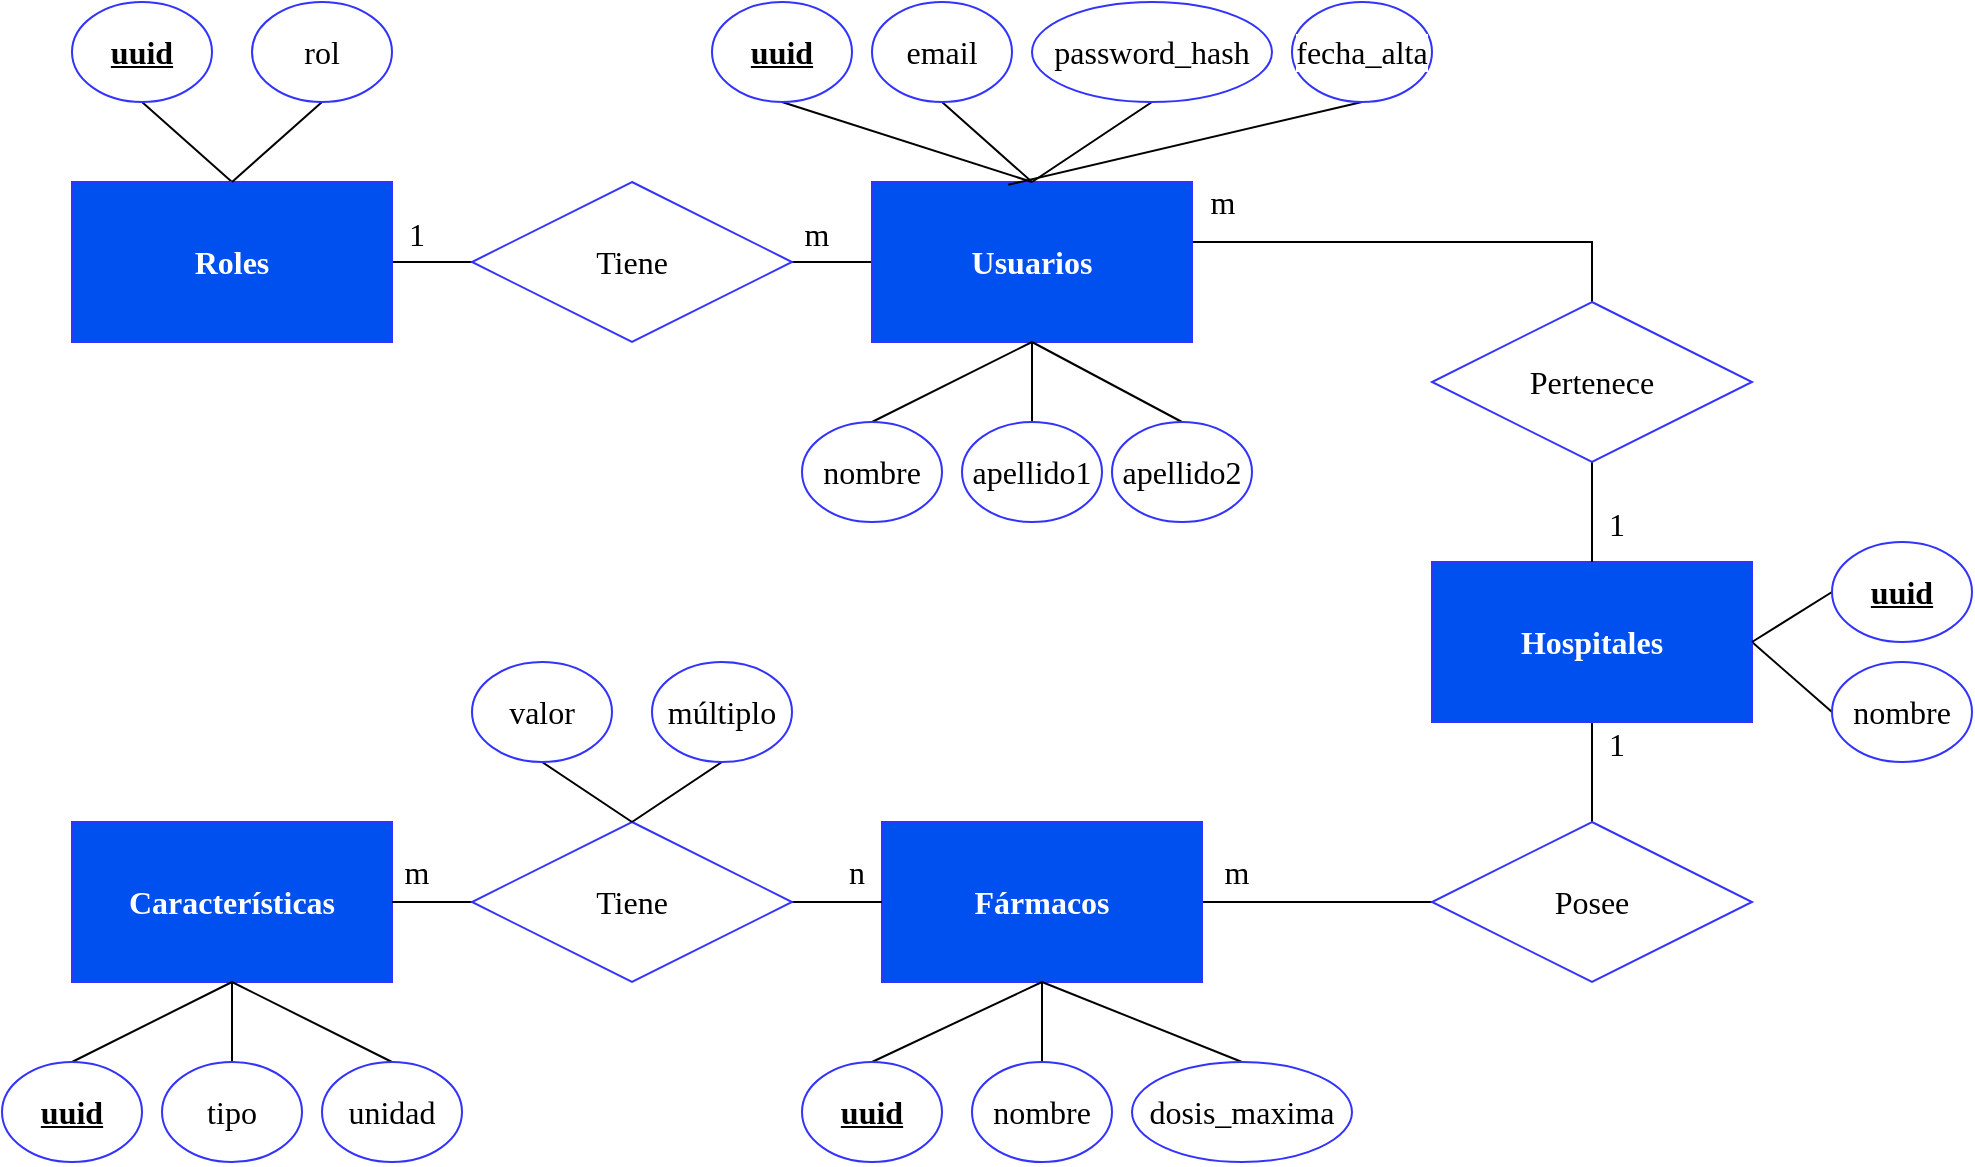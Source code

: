 <mxfile version="18.0.3" type="github">
  <diagram id="oiCxlsJyy77xaSjBRhsr" name="Page-1">
    <mxGraphModel dx="1164" dy="688" grid="1" gridSize="10" guides="1" tooltips="1" connect="1" arrows="1" fold="1" page="1" pageScale="1" pageWidth="1169" pageHeight="827" background="#ffffff" math="0" shadow="0">
      <root>
        <mxCell id="0" />
        <mxCell id="1" parent="0" />
        <mxCell id="qVGGXMiODCfk0jNXhs8Z-45" style="edgeStyle=orthogonalEdgeStyle;rounded=0;orthogonalLoop=1;jettySize=auto;html=1;entryX=0.5;entryY=0;entryDx=0;entryDy=0;fontFamily=PalatinoLinotype;fontSource=http%3A%2F%2Ffonts.cdnfonts.com%2Fcss%2Fpalatino-linotype;fontSize=16;fontColor=#000000;endArrow=none;endFill=0;" parent="1" source="qVGGXMiODCfk0jNXhs8Z-1" target="qVGGXMiODCfk0jNXhs8Z-7" edge="1">
          <mxGeometry relative="1" as="geometry">
            <Array as="points">
              <mxPoint x="800" y="190" />
            </Array>
          </mxGeometry>
        </mxCell>
        <mxCell id="qVGGXMiODCfk0jNXhs8Z-63" value="m" style="edgeLabel;html=1;align=center;verticalAlign=middle;resizable=0;points=[];fontSize=16;fontFamily=PalatinoLinotype;fontColor=#000000;" parent="qVGGXMiODCfk0jNXhs8Z-45" vertex="1" connectable="0">
          <mxGeometry x="-0.809" y="5" relative="1" as="geometry">
            <mxPoint x="-7" y="-15" as="offset" />
          </mxGeometry>
        </mxCell>
        <mxCell id="qVGGXMiODCfk0jNXhs8Z-93" style="edgeStyle=none;rounded=0;orthogonalLoop=1;jettySize=auto;html=1;entryX=1;entryY=0.5;entryDx=0;entryDy=0;fontFamily=PalatinoLinotype;fontSource=http%3A%2F%2Ffonts.cdnfonts.com%2Fcss%2Fpalatino-linotype;fontSize=16;fontColor=#000000;endArrow=none;endFill=0;" parent="1" source="qVGGXMiODCfk0jNXhs8Z-1" target="qVGGXMiODCfk0jNXhs8Z-24" edge="1">
          <mxGeometry relative="1" as="geometry" />
        </mxCell>
        <mxCell id="qVGGXMiODCfk0jNXhs8Z-1" value="&lt;font style=&quot;font-size: 16px;&quot;&gt;Usuarios&lt;/font&gt;" style="rounded=0;whiteSpace=wrap;html=1;fontFamily=PalatinoLinotype;fontSource=http%3A%2F%2Ffonts.cdnfonts.com%2Fcss%2Fpalatino-linotype;fontStyle=1;fontSize=16;fillColor=#0050ef;fontColor=#ffffff;strokeColor=#3333FF;" parent="1" vertex="1">
          <mxGeometry x="440" y="160" width="160" height="80" as="geometry" />
        </mxCell>
        <mxCell id="qVGGXMiODCfk0jNXhs8Z-47" style="rounded=0;orthogonalLoop=1;jettySize=auto;html=1;exitX=0.5;exitY=1;exitDx=0;exitDy=0;entryX=0.5;entryY=0;entryDx=0;entryDy=0;fontFamily=PalatinoLinotype;fontSource=http%3A%2F%2Ffonts.cdnfonts.com%2Fcss%2Fpalatino-linotype;fontSize=16;fontColor=#000000;endArrow=none;endFill=0;" parent="1" source="qVGGXMiODCfk0jNXhs8Z-3" target="qVGGXMiODCfk0jNXhs8Z-8" edge="1">
          <mxGeometry relative="1" as="geometry" />
        </mxCell>
        <mxCell id="qVGGXMiODCfk0jNXhs8Z-61" style="edgeStyle=none;rounded=0;orthogonalLoop=1;jettySize=auto;html=1;entryX=0;entryY=0.5;entryDx=0;entryDy=0;fontFamily=PalatinoLinotype;fontSource=http%3A%2F%2Ffonts.cdnfonts.com%2Fcss%2Fpalatino-linotype;fontSize=16;fontColor=#000000;endArrow=none;endFill=0;exitX=1;exitY=0.5;exitDx=0;exitDy=0;" parent="1" source="qVGGXMiODCfk0jNXhs8Z-3" target="qVGGXMiODCfk0jNXhs8Z-26" edge="1">
          <mxGeometry relative="1" as="geometry" />
        </mxCell>
        <mxCell id="qVGGXMiODCfk0jNXhs8Z-3" value="&lt;font style=&quot;font-size: 16px;&quot;&gt;Hospitales&lt;/font&gt;" style="rounded=0;whiteSpace=wrap;html=1;fontFamily=PalatinoLinotype;fontSource=http%3A%2F%2Ffonts.cdnfonts.com%2Fcss%2Fpalatino-linotype;fontStyle=1;fontSize=16;fillColor=#0050ef;fontColor=#ffffff;strokeColor=#3333FF;" parent="1" vertex="1">
          <mxGeometry x="720" y="350" width="160" height="80" as="geometry" />
        </mxCell>
        <mxCell id="qVGGXMiODCfk0jNXhs8Z-49" style="edgeStyle=elbowEdgeStyle;rounded=0;orthogonalLoop=1;jettySize=auto;html=1;fontFamily=PalatinoLinotype;fontSource=http%3A%2F%2Ffonts.cdnfonts.com%2Fcss%2Fpalatino-linotype;fontSize=16;fontColor=#000000;endArrow=none;endFill=0;" parent="1" source="qVGGXMiODCfk0jNXhs8Z-4" edge="1">
          <mxGeometry relative="1" as="geometry">
            <mxPoint x="800.0" y="500" as="targetPoint" />
            <Array as="points">
              <mxPoint x="800" y="520" />
            </Array>
          </mxGeometry>
        </mxCell>
        <mxCell id="qVGGXMiODCfk0jNXhs8Z-4" value="&lt;font style=&quot;font-size: 16px;&quot;&gt;Fármacos&lt;/font&gt;" style="rounded=0;whiteSpace=wrap;html=1;fontFamily=PalatinoLinotype;fontSource=http%3A%2F%2Ffonts.cdnfonts.com%2Fcss%2Fpalatino-linotype;fontStyle=1;fontSize=16;fillColor=#0050ef;fontColor=#ffffff;strokeColor=#3333FF;" parent="1" vertex="1">
          <mxGeometry x="445" y="480" width="160" height="80" as="geometry" />
        </mxCell>
        <mxCell id="qVGGXMiODCfk0jNXhs8Z-5" value="&lt;font style=&quot;font-size: 16px;&quot;&gt;Características&lt;/font&gt;" style="rounded=0;whiteSpace=wrap;html=1;fontFamily=PalatinoLinotype;fontSource=http%3A%2F%2Ffonts.cdnfonts.com%2Fcss%2Fpalatino-linotype;fontStyle=1;fontSize=16;fillColor=#0050ef;fontColor=#ffffff;strokeColor=#3333FF;" parent="1" vertex="1">
          <mxGeometry x="40" y="480" width="160" height="80" as="geometry" />
        </mxCell>
        <mxCell id="qVGGXMiODCfk0jNXhs8Z-46" style="edgeStyle=orthogonalEdgeStyle;rounded=0;orthogonalLoop=1;jettySize=auto;html=1;exitX=0.5;exitY=1;exitDx=0;exitDy=0;entryX=0.5;entryY=0;entryDx=0;entryDy=0;fontFamily=PalatinoLinotype;fontSource=http%3A%2F%2Ffonts.cdnfonts.com%2Fcss%2Fpalatino-linotype;fontSize=16;fontColor=#000000;endArrow=none;endFill=0;" parent="1" source="qVGGXMiODCfk0jNXhs8Z-7" target="qVGGXMiODCfk0jNXhs8Z-3" edge="1">
          <mxGeometry relative="1" as="geometry" />
        </mxCell>
        <mxCell id="qVGGXMiODCfk0jNXhs8Z-7" value="Pertenece" style="rhombus;whiteSpace=wrap;html=1;labelBackgroundColor=#FFFFFF;fontFamily=PalatinoLinotype;fontSource=http%3A%2F%2Ffonts.cdnfonts.com%2Fcss%2Fpalatino-linotype;fontSize=16;fontColor=#000000;strokeColor=#3333FF;" parent="1" vertex="1">
          <mxGeometry x="720" y="220" width="160" height="80" as="geometry" />
        </mxCell>
        <mxCell id="qVGGXMiODCfk0jNXhs8Z-8" value="Posee" style="rhombus;whiteSpace=wrap;html=1;labelBackgroundColor=#FFFFFF;fontFamily=PalatinoLinotype;fontSource=http%3A%2F%2Ffonts.cdnfonts.com%2Fcss%2Fpalatino-linotype;fontSize=16;fontColor=#000000;strokeColor=#3333FF;" parent="1" vertex="1">
          <mxGeometry x="720" y="480" width="160" height="80" as="geometry" />
        </mxCell>
        <mxCell id="qVGGXMiODCfk0jNXhs8Z-50" style="edgeStyle=elbowEdgeStyle;rounded=0;orthogonalLoop=1;jettySize=auto;html=1;exitX=1;exitY=0.5;exitDx=0;exitDy=0;fontFamily=PalatinoLinotype;fontSource=http%3A%2F%2Ffonts.cdnfonts.com%2Fcss%2Fpalatino-linotype;fontSize=16;fontColor=#000000;endArrow=none;endFill=0;" parent="1" source="qVGGXMiODCfk0jNXhs8Z-9" target="qVGGXMiODCfk0jNXhs8Z-4" edge="1">
          <mxGeometry relative="1" as="geometry" />
        </mxCell>
        <mxCell id="qVGGXMiODCfk0jNXhs8Z-51" style="edgeStyle=elbowEdgeStyle;rounded=0;orthogonalLoop=1;jettySize=auto;html=1;exitX=0;exitY=0.5;exitDx=0;exitDy=0;entryX=1;entryY=0.5;entryDx=0;entryDy=0;fontFamily=PalatinoLinotype;fontSource=http%3A%2F%2Ffonts.cdnfonts.com%2Fcss%2Fpalatino-linotype;fontSize=16;fontColor=#000000;endArrow=none;endFill=0;" parent="1" source="qVGGXMiODCfk0jNXhs8Z-9" target="qVGGXMiODCfk0jNXhs8Z-5" edge="1">
          <mxGeometry relative="1" as="geometry" />
        </mxCell>
        <mxCell id="qVGGXMiODCfk0jNXhs8Z-9" value="Tiene" style="rhombus;whiteSpace=wrap;html=1;labelBackgroundColor=#FFFFFF;fontFamily=PalatinoLinotype;fontSource=http%3A%2F%2Ffonts.cdnfonts.com%2Fcss%2Fpalatino-linotype;fontSize=16;fontColor=#000000;strokeColor=#3333FF;" parent="1" vertex="1">
          <mxGeometry x="240" y="480" width="160" height="80" as="geometry" />
        </mxCell>
        <mxCell id="qVGGXMiODCfk0jNXhs8Z-65" style="edgeStyle=none;rounded=0;orthogonalLoop=1;jettySize=auto;html=1;exitX=0.5;exitY=0;exitDx=0;exitDy=0;entryX=0.5;entryY=1;entryDx=0;entryDy=0;fontFamily=PalatinoLinotype;fontSource=http%3A%2F%2Ffonts.cdnfonts.com%2Fcss%2Fpalatino-linotype;fontSize=16;fontColor=#000000;endArrow=none;endFill=0;" parent="1" source="qVGGXMiODCfk0jNXhs8Z-11" target="qVGGXMiODCfk0jNXhs8Z-4" edge="1">
          <mxGeometry relative="1" as="geometry" />
        </mxCell>
        <mxCell id="qVGGXMiODCfk0jNXhs8Z-11" value="uuid" style="ellipse;whiteSpace=wrap;html=1;labelBackgroundColor=#FFFFFF;fontFamily=PalatinoLinotype;fontSource=http%3A%2F%2Ffonts.cdnfonts.com%2Fcss%2Fpalatino-linotype;fontSize=16;fontColor=#000000;strokeColor=#3333FF;fontStyle=5" parent="1" vertex="1">
          <mxGeometry x="405" y="600" width="70" height="50" as="geometry" />
        </mxCell>
        <mxCell id="qVGGXMiODCfk0jNXhs8Z-56" style="edgeStyle=none;rounded=0;orthogonalLoop=1;jettySize=auto;html=1;exitX=0.5;exitY=0;exitDx=0;exitDy=0;entryX=0.5;entryY=1;entryDx=0;entryDy=0;fontFamily=PalatinoLinotype;fontSource=http%3A%2F%2Ffonts.cdnfonts.com%2Fcss%2Fpalatino-linotype;fontSize=16;fontColor=#000000;endArrow=none;endFill=0;" parent="1" source="qVGGXMiODCfk0jNXhs8Z-12" target="qVGGXMiODCfk0jNXhs8Z-5" edge="1">
          <mxGeometry relative="1" as="geometry" />
        </mxCell>
        <mxCell id="qVGGXMiODCfk0jNXhs8Z-12" value="uuid" style="ellipse;whiteSpace=wrap;html=1;labelBackgroundColor=#FFFFFF;fontFamily=PalatinoLinotype;fontSource=http%3A%2F%2Ffonts.cdnfonts.com%2Fcss%2Fpalatino-linotype;fontSize=16;fontColor=#000000;strokeColor=#3333FF;fontStyle=5" parent="1" vertex="1">
          <mxGeometry x="5" y="600" width="70" height="50" as="geometry" />
        </mxCell>
        <mxCell id="qVGGXMiODCfk0jNXhs8Z-31" style="edgeStyle=none;rounded=0;orthogonalLoop=1;jettySize=auto;html=1;exitX=0.5;exitY=1;exitDx=0;exitDy=0;entryX=0.5;entryY=0;entryDx=0;entryDy=0;fontFamily=PalatinoLinotype;fontSource=http%3A%2F%2Ffonts.cdnfonts.com%2Fcss%2Fpalatino-linotype;fontSize=16;fontColor=#000000;endArrow=none;endFill=0;" parent="1" source="qVGGXMiODCfk0jNXhs8Z-13" target="qVGGXMiODCfk0jNXhs8Z-1" edge="1">
          <mxGeometry relative="1" as="geometry" />
        </mxCell>
        <mxCell id="qVGGXMiODCfk0jNXhs8Z-13" value="uuid" style="ellipse;whiteSpace=wrap;html=1;labelBackgroundColor=#FFFFFF;fontFamily=PalatinoLinotype;fontSource=http%3A%2F%2Ffonts.cdnfonts.com%2Fcss%2Fpalatino-linotype;fontSize=16;fontColor=#000000;strokeColor=#3333FF;fontStyle=5" parent="1" vertex="1">
          <mxGeometry x="360" y="70" width="70" height="50" as="geometry" />
        </mxCell>
        <mxCell id="qVGGXMiODCfk0jNXhs8Z-62" style="edgeStyle=none;rounded=0;orthogonalLoop=1;jettySize=auto;html=1;exitX=0;exitY=0.5;exitDx=0;exitDy=0;fontFamily=PalatinoLinotype;fontSource=http%3A%2F%2Ffonts.cdnfonts.com%2Fcss%2Fpalatino-linotype;fontSize=16;fontColor=#000000;endArrow=none;endFill=0;entryX=1;entryY=0.5;entryDx=0;entryDy=0;" parent="1" source="qVGGXMiODCfk0jNXhs8Z-14" target="qVGGXMiODCfk0jNXhs8Z-3" edge="1">
          <mxGeometry relative="1" as="geometry">
            <mxPoint x="880" y="360" as="targetPoint" />
          </mxGeometry>
        </mxCell>
        <mxCell id="qVGGXMiODCfk0jNXhs8Z-14" value="uuid" style="ellipse;whiteSpace=wrap;html=1;labelBackgroundColor=#FFFFFF;fontFamily=PalatinoLinotype;fontSource=http%3A%2F%2Ffonts.cdnfonts.com%2Fcss%2Fpalatino-linotype;fontSize=16;fontColor=#000000;strokeColor=#3333FF;fontStyle=5" parent="1" vertex="1">
          <mxGeometry x="920" y="340" width="70" height="50" as="geometry" />
        </mxCell>
        <mxCell id="qVGGXMiODCfk0jNXhs8Z-37" style="edgeStyle=none;rounded=0;orthogonalLoop=1;jettySize=auto;html=1;exitX=0.5;exitY=0;exitDx=0;exitDy=0;fontFamily=PalatinoLinotype;fontSource=http%3A%2F%2Ffonts.cdnfonts.com%2Fcss%2Fpalatino-linotype;fontSize=16;fontColor=#000000;endArrow=none;endFill=0;entryX=0.5;entryY=1;entryDx=0;entryDy=0;" parent="1" source="qVGGXMiODCfk0jNXhs8Z-16" target="qVGGXMiODCfk0jNXhs8Z-1" edge="1">
          <mxGeometry relative="1" as="geometry">
            <mxPoint x="520" y="240" as="targetPoint" />
          </mxGeometry>
        </mxCell>
        <mxCell id="qVGGXMiODCfk0jNXhs8Z-16" value="apellido1" style="ellipse;whiteSpace=wrap;html=1;labelBackgroundColor=#FFFFFF;fontFamily=PalatinoLinotype;fontSource=http%3A%2F%2Ffonts.cdnfonts.com%2Fcss%2Fpalatino-linotype;fontSize=16;fontColor=#000000;strokeColor=#3333FF;fontStyle=0" parent="1" vertex="1">
          <mxGeometry x="485" y="280" width="70" height="50" as="geometry" />
        </mxCell>
        <mxCell id="qVGGXMiODCfk0jNXhs8Z-36" style="edgeStyle=none;rounded=0;orthogonalLoop=1;jettySize=auto;html=1;exitX=0.5;exitY=0;exitDx=0;exitDy=0;entryX=0.5;entryY=1;entryDx=0;entryDy=0;fontFamily=PalatinoLinotype;fontSource=http%3A%2F%2Ffonts.cdnfonts.com%2Fcss%2Fpalatino-linotype;fontSize=16;fontColor=#000000;endArrow=none;endFill=0;" parent="1" source="qVGGXMiODCfk0jNXhs8Z-17" target="qVGGXMiODCfk0jNXhs8Z-1" edge="1">
          <mxGeometry relative="1" as="geometry" />
        </mxCell>
        <mxCell id="qVGGXMiODCfk0jNXhs8Z-17" value="nombre" style="ellipse;whiteSpace=wrap;html=1;labelBackgroundColor=#FFFFFF;fontFamily=PalatinoLinotype;fontSource=http%3A%2F%2Ffonts.cdnfonts.com%2Fcss%2Fpalatino-linotype;fontSize=16;fontColor=#000000;strokeColor=#3333FF;fontStyle=0" parent="1" vertex="1">
          <mxGeometry x="405" y="280" width="70" height="50" as="geometry" />
        </mxCell>
        <mxCell id="qVGGXMiODCfk0jNXhs8Z-32" style="edgeStyle=none;rounded=0;orthogonalLoop=1;jettySize=auto;html=1;exitX=0.5;exitY=1;exitDx=0;exitDy=0;fontFamily=PalatinoLinotype;fontSource=http%3A%2F%2Ffonts.cdnfonts.com%2Fcss%2Fpalatino-linotype;fontSize=16;fontColor=#000000;endArrow=none;endFill=0;" parent="1" source="qVGGXMiODCfk0jNXhs8Z-19" edge="1">
          <mxGeometry relative="1" as="geometry">
            <mxPoint x="520" y="160" as="targetPoint" />
          </mxGeometry>
        </mxCell>
        <mxCell id="qVGGXMiODCfk0jNXhs8Z-19" value="email" style="ellipse;whiteSpace=wrap;html=1;labelBackgroundColor=#FFFFFF;fontFamily=PalatinoLinotype;fontSource=http%3A%2F%2Ffonts.cdnfonts.com%2Fcss%2Fpalatino-linotype;fontSize=16;fontColor=#000000;strokeColor=#3333FF;fontStyle=0" parent="1" vertex="1">
          <mxGeometry x="440" y="70" width="70" height="50" as="geometry" />
        </mxCell>
        <mxCell id="qVGGXMiODCfk0jNXhs8Z-33" style="edgeStyle=none;rounded=0;orthogonalLoop=1;jettySize=auto;html=1;exitX=0.5;exitY=1;exitDx=0;exitDy=0;fontFamily=PalatinoLinotype;fontSource=http%3A%2F%2Ffonts.cdnfonts.com%2Fcss%2Fpalatino-linotype;fontSize=16;fontColor=#000000;endArrow=none;endFill=0;" parent="1" source="qVGGXMiODCfk0jNXhs8Z-20" edge="1">
          <mxGeometry relative="1" as="geometry">
            <mxPoint x="520" y="160" as="targetPoint" />
          </mxGeometry>
        </mxCell>
        <mxCell id="qVGGXMiODCfk0jNXhs8Z-20" value="password_hash" style="ellipse;whiteSpace=wrap;html=1;labelBackgroundColor=#FFFFFF;fontFamily=PalatinoLinotype;fontSource=http%3A%2F%2Ffonts.cdnfonts.com%2Fcss%2Fpalatino-linotype;fontSize=16;fontColor=#000000;strokeColor=#3333FF;fontStyle=0" parent="1" vertex="1">
          <mxGeometry x="520" y="70" width="120" height="50" as="geometry" />
        </mxCell>
        <mxCell id="qVGGXMiODCfk0jNXhs8Z-29" style="rounded=0;orthogonalLoop=1;jettySize=auto;html=1;exitX=0.5;exitY=1;exitDx=0;exitDy=0;fontFamily=PalatinoLinotype;fontSource=http%3A%2F%2Ffonts.cdnfonts.com%2Fcss%2Fpalatino-linotype;fontSize=16;fontColor=#000000;endArrow=none;endFill=0;entryX=0.5;entryY=0;entryDx=0;entryDy=0;" parent="1" source="qVGGXMiODCfk0jNXhs8Z-21" target="qVGGXMiODCfk0jNXhs8Z-22" edge="1">
          <mxGeometry relative="1" as="geometry" />
        </mxCell>
        <mxCell id="qVGGXMiODCfk0jNXhs8Z-21" value="&lt;b&gt;&lt;u&gt;uuid&lt;/u&gt;&lt;/b&gt;" style="ellipse;whiteSpace=wrap;html=1;labelBackgroundColor=#FFFFFF;fontFamily=PalatinoLinotype;fontSource=http%3A%2F%2Ffonts.cdnfonts.com%2Fcss%2Fpalatino-linotype;fontSize=16;fontColor=#000000;strokeColor=#3333FF;fontStyle=0" parent="1" vertex="1">
          <mxGeometry x="40" y="70" width="70" height="50" as="geometry" />
        </mxCell>
        <mxCell id="qVGGXMiODCfk0jNXhs8Z-43" style="edgeStyle=none;rounded=0;orthogonalLoop=1;jettySize=auto;html=1;fontFamily=PalatinoLinotype;fontSource=http%3A%2F%2Ffonts.cdnfonts.com%2Fcss%2Fpalatino-linotype;fontSize=16;fontColor=#000000;endArrow=none;endFill=0;entryX=0;entryY=0.5;entryDx=0;entryDy=0;" parent="1" source="qVGGXMiODCfk0jNXhs8Z-22" target="qVGGXMiODCfk0jNXhs8Z-24" edge="1">
          <mxGeometry relative="1" as="geometry">
            <mxPoint x="230.0" y="200" as="targetPoint" />
          </mxGeometry>
        </mxCell>
        <mxCell id="qVGGXMiODCfk0jNXhs8Z-22" value="&lt;font style=&quot;font-size: 16px;&quot;&gt;Roles&lt;/font&gt;" style="rounded=0;whiteSpace=wrap;html=1;fontFamily=PalatinoLinotype;fontSource=http%3A%2F%2Ffonts.cdnfonts.com%2Fcss%2Fpalatino-linotype;fontStyle=1;fontSize=16;fillColor=#0050ef;fontColor=#ffffff;strokeColor=#3333FF;" parent="1" vertex="1">
          <mxGeometry x="40" y="160" width="160" height="80" as="geometry" />
        </mxCell>
        <mxCell id="qVGGXMiODCfk0jNXhs8Z-30" style="edgeStyle=none;rounded=0;orthogonalLoop=1;jettySize=auto;html=1;exitX=0.5;exitY=1;exitDx=0;exitDy=0;entryX=0.5;entryY=0;entryDx=0;entryDy=0;fontFamily=PalatinoLinotype;fontSource=http%3A%2F%2Ffonts.cdnfonts.com%2Fcss%2Fpalatino-linotype;fontSize=16;fontColor=#000000;endArrow=none;endFill=0;" parent="1" source="qVGGXMiODCfk0jNXhs8Z-23" target="qVGGXMiODCfk0jNXhs8Z-22" edge="1">
          <mxGeometry relative="1" as="geometry" />
        </mxCell>
        <mxCell id="qVGGXMiODCfk0jNXhs8Z-23" value="rol" style="ellipse;whiteSpace=wrap;html=1;labelBackgroundColor=#FFFFFF;fontFamily=PalatinoLinotype;fontSource=http%3A%2F%2Ffonts.cdnfonts.com%2Fcss%2Fpalatino-linotype;fontSize=16;fontColor=#000000;strokeColor=#3333FF;fontStyle=0" parent="1" vertex="1">
          <mxGeometry x="130" y="70" width="70" height="50" as="geometry" />
        </mxCell>
        <mxCell id="qVGGXMiODCfk0jNXhs8Z-24" value="Tiene" style="rhombus;whiteSpace=wrap;html=1;labelBackgroundColor=#FFFFFF;fontFamily=PalatinoLinotype;fontSource=http%3A%2F%2Ffonts.cdnfonts.com%2Fcss%2Fpalatino-linotype;fontSize=16;fontColor=#000000;strokeColor=#3333FF;" parent="1" vertex="1">
          <mxGeometry x="240" y="160" width="160" height="80" as="geometry" />
        </mxCell>
        <mxCell id="qVGGXMiODCfk0jNXhs8Z-26" value="nombre" style="ellipse;whiteSpace=wrap;html=1;labelBackgroundColor=#FFFFFF;fontFamily=PalatinoLinotype;fontSource=http%3A%2F%2Ffonts.cdnfonts.com%2Fcss%2Fpalatino-linotype;fontSize=16;fontColor=#000000;strokeColor=#3333FF;fontStyle=0" parent="1" vertex="1">
          <mxGeometry x="920" y="400" width="70" height="50" as="geometry" />
        </mxCell>
        <mxCell id="qVGGXMiODCfk0jNXhs8Z-52" style="rounded=0;orthogonalLoop=1;jettySize=auto;html=1;exitX=0.5;exitY=1;exitDx=0;exitDy=0;entryX=0.5;entryY=0;entryDx=0;entryDy=0;fontFamily=PalatinoLinotype;fontSource=http%3A%2F%2Ffonts.cdnfonts.com%2Fcss%2Fpalatino-linotype;fontSize=16;fontColor=#000000;endArrow=none;endFill=0;" parent="1" source="qVGGXMiODCfk0jNXhs8Z-27" target="qVGGXMiODCfk0jNXhs8Z-9" edge="1">
          <mxGeometry relative="1" as="geometry" />
        </mxCell>
        <mxCell id="qVGGXMiODCfk0jNXhs8Z-27" value="valor" style="ellipse;whiteSpace=wrap;html=1;labelBackgroundColor=#FFFFFF;fontFamily=PalatinoLinotype;fontSource=http%3A%2F%2Ffonts.cdnfonts.com%2Fcss%2Fpalatino-linotype;fontSize=16;fontColor=#000000;strokeColor=#3333FF;fontStyle=0" parent="1" vertex="1">
          <mxGeometry x="240" y="400" width="70" height="50" as="geometry" />
        </mxCell>
        <mxCell id="qVGGXMiODCfk0jNXhs8Z-53" style="edgeStyle=none;rounded=0;orthogonalLoop=1;jettySize=auto;html=1;exitX=0.5;exitY=1;exitDx=0;exitDy=0;fontFamily=PalatinoLinotype;fontSource=http%3A%2F%2Ffonts.cdnfonts.com%2Fcss%2Fpalatino-linotype;fontSize=16;fontColor=#000000;endArrow=none;endFill=0;entryX=0.5;entryY=0;entryDx=0;entryDy=0;" parent="1" source="qVGGXMiODCfk0jNXhs8Z-28" target="qVGGXMiODCfk0jNXhs8Z-9" edge="1">
          <mxGeometry relative="1" as="geometry">
            <mxPoint x="280.0" y="480" as="targetPoint" />
          </mxGeometry>
        </mxCell>
        <mxCell id="qVGGXMiODCfk0jNXhs8Z-28" value="múltiplo" style="ellipse;whiteSpace=wrap;html=1;labelBackgroundColor=#FFFFFF;fontFamily=PalatinoLinotype;fontSource=http%3A%2F%2Ffonts.cdnfonts.com%2Fcss%2Fpalatino-linotype;fontSize=16;fontColor=#000000;strokeColor=#3333FF;fontStyle=0" parent="1" vertex="1">
          <mxGeometry x="330" y="400" width="70" height="50" as="geometry" />
        </mxCell>
        <mxCell id="qVGGXMiODCfk0jNXhs8Z-66" style="edgeStyle=none;rounded=0;orthogonalLoop=1;jettySize=auto;html=1;exitX=0.5;exitY=0;exitDx=0;exitDy=0;fontFamily=PalatinoLinotype;fontSource=http%3A%2F%2Ffonts.cdnfonts.com%2Fcss%2Fpalatino-linotype;fontSize=16;fontColor=#000000;endArrow=none;endFill=0;entryX=0.5;entryY=1;entryDx=0;entryDy=0;" parent="1" source="qVGGXMiODCfk0jNXhs8Z-41" target="qVGGXMiODCfk0jNXhs8Z-4" edge="1">
          <mxGeometry relative="1" as="geometry">
            <mxPoint x="520.529" y="570" as="targetPoint" />
          </mxGeometry>
        </mxCell>
        <mxCell id="qVGGXMiODCfk0jNXhs8Z-41" value="&lt;span style=&quot;font-weight: normal;&quot;&gt;nombre&lt;/span&gt;" style="ellipse;whiteSpace=wrap;html=1;labelBackgroundColor=#FFFFFF;fontFamily=PalatinoLinotype;fontSource=http%3A%2F%2Ffonts.cdnfonts.com%2Fcss%2Fpalatino-linotype;fontSize=16;fontColor=#000000;strokeColor=#3333FF;fontStyle=1" parent="1" vertex="1">
          <mxGeometry x="490" y="600" width="70" height="50" as="geometry" />
        </mxCell>
        <mxCell id="qVGGXMiODCfk0jNXhs8Z-68" style="edgeStyle=none;rounded=0;orthogonalLoop=1;jettySize=auto;html=1;exitX=0.5;exitY=0;exitDx=0;exitDy=0;entryX=0.5;entryY=1;entryDx=0;entryDy=0;fontFamily=PalatinoLinotype;fontSource=http%3A%2F%2Ffonts.cdnfonts.com%2Fcss%2Fpalatino-linotype;fontSize=16;fontColor=#000000;endArrow=none;endFill=0;" parent="1" source="qVGGXMiODCfk0jNXhs8Z-42" target="qVGGXMiODCfk0jNXhs8Z-4" edge="1">
          <mxGeometry relative="1" as="geometry" />
        </mxCell>
        <mxCell id="qVGGXMiODCfk0jNXhs8Z-42" value="&lt;span style=&quot;font-weight: 400;&quot;&gt;dosis_maxima&lt;/span&gt;" style="ellipse;whiteSpace=wrap;html=1;labelBackgroundColor=#FFFFFF;fontFamily=PalatinoLinotype;fontSource=http%3A%2F%2Ffonts.cdnfonts.com%2Fcss%2Fpalatino-linotype;fontSize=16;fontColor=#000000;strokeColor=#3333FF;fontStyle=1" parent="1" vertex="1">
          <mxGeometry x="570" y="600" width="110" height="50" as="geometry" />
        </mxCell>
        <mxCell id="qVGGXMiODCfk0jNXhs8Z-60" style="edgeStyle=none;rounded=0;orthogonalLoop=1;jettySize=auto;html=1;exitX=0.5;exitY=0;exitDx=0;exitDy=0;entryX=0.5;entryY=1;entryDx=0;entryDy=0;fontFamily=PalatinoLinotype;fontSource=http%3A%2F%2Ffonts.cdnfonts.com%2Fcss%2Fpalatino-linotype;fontSize=16;fontColor=#000000;endArrow=none;endFill=0;" parent="1" source="qVGGXMiODCfk0jNXhs8Z-54" target="qVGGXMiODCfk0jNXhs8Z-5" edge="1">
          <mxGeometry relative="1" as="geometry" />
        </mxCell>
        <mxCell id="qVGGXMiODCfk0jNXhs8Z-54" value="tipo" style="ellipse;whiteSpace=wrap;html=1;labelBackgroundColor=#FFFFFF;fontFamily=PalatinoLinotype;fontSource=http%3A%2F%2Ffonts.cdnfonts.com%2Fcss%2Fpalatino-linotype;fontSize=16;fontColor=#000000;strokeColor=#3333FF;fontStyle=0" parent="1" vertex="1">
          <mxGeometry x="85" y="600" width="70" height="50" as="geometry" />
        </mxCell>
        <mxCell id="qVGGXMiODCfk0jNXhs8Z-58" style="edgeStyle=none;rounded=0;orthogonalLoop=1;jettySize=auto;html=1;exitX=0.5;exitY=0;exitDx=0;exitDy=0;entryX=0.5;entryY=1;entryDx=0;entryDy=0;fontFamily=PalatinoLinotype;fontSource=http%3A%2F%2Ffonts.cdnfonts.com%2Fcss%2Fpalatino-linotype;fontSize=16;fontColor=#000000;endArrow=none;endFill=0;" parent="1" source="qVGGXMiODCfk0jNXhs8Z-55" target="qVGGXMiODCfk0jNXhs8Z-5" edge="1">
          <mxGeometry relative="1" as="geometry" />
        </mxCell>
        <mxCell id="qVGGXMiODCfk0jNXhs8Z-55" value="unidad" style="ellipse;whiteSpace=wrap;html=1;labelBackgroundColor=#FFFFFF;fontFamily=PalatinoLinotype;fontSource=http%3A%2F%2Ffonts.cdnfonts.com%2Fcss%2Fpalatino-linotype;fontSize=16;fontColor=#000000;strokeColor=#3333FF;fontStyle=0" parent="1" vertex="1">
          <mxGeometry x="165" y="600" width="70" height="50" as="geometry" />
        </mxCell>
        <mxCell id="qVGGXMiODCfk0jNXhs8Z-64" style="edgeStyle=none;rounded=0;orthogonalLoop=1;jettySize=auto;html=1;exitX=0.5;exitY=0;exitDx=0;exitDy=0;fontFamily=PalatinoLinotype;fontSource=http%3A%2F%2Ffonts.cdnfonts.com%2Fcss%2Fpalatino-linotype;fontSize=16;fontColor=#000000;endArrow=none;endFill=0;" parent="1" source="qVGGXMiODCfk0jNXhs8Z-42" target="qVGGXMiODCfk0jNXhs8Z-42" edge="1">
          <mxGeometry relative="1" as="geometry" />
        </mxCell>
        <mxCell id="qVGGXMiODCfk0jNXhs8Z-69" style="edgeStyle=none;rounded=0;orthogonalLoop=1;jettySize=auto;html=1;exitX=0.5;exitY=1;exitDx=0;exitDy=0;fontFamily=PalatinoLinotype;fontSource=http%3A%2F%2Ffonts.cdnfonts.com%2Fcss%2Fpalatino-linotype;fontSize=16;fontColor=#000000;endArrow=none;endFill=0;" parent="1" source="qVGGXMiODCfk0jNXhs8Z-42" target="qVGGXMiODCfk0jNXhs8Z-42" edge="1">
          <mxGeometry relative="1" as="geometry" />
        </mxCell>
        <mxCell id="qVGGXMiODCfk0jNXhs8Z-79" value="1" style="edgeLabel;html=1;align=center;verticalAlign=middle;resizable=0;points=[];fontSize=16;fontFamily=PalatinoLinotype;fontColor=#000000;" parent="1" vertex="1" connectable="0">
          <mxGeometry x="730.003" y="240" as="geometry">
            <mxPoint x="82" y="91" as="offset" />
          </mxGeometry>
        </mxCell>
        <mxCell id="qVGGXMiODCfk0jNXhs8Z-81" value="1" style="edgeLabel;html=1;align=center;verticalAlign=middle;resizable=0;points=[];fontSize=16;fontFamily=PalatinoLinotype;fontColor=#000000;" parent="1" vertex="1" connectable="0">
          <mxGeometry x="730.003" y="350" as="geometry">
            <mxPoint x="82" y="91" as="offset" />
          </mxGeometry>
        </mxCell>
        <mxCell id="qVGGXMiODCfk0jNXhs8Z-82" value="m" style="edgeLabel;html=1;align=center;verticalAlign=middle;resizable=0;points=[];fontSize=16;fontFamily=PalatinoLinotype;fontColor=#000000;" parent="1" vertex="1" connectable="0">
          <mxGeometry x="540.003" y="414" as="geometry">
            <mxPoint x="82" y="91" as="offset" />
          </mxGeometry>
        </mxCell>
        <mxCell id="qVGGXMiODCfk0jNXhs8Z-83" value="n" style="edgeLabel;html=1;align=center;verticalAlign=middle;resizable=0;points=[];fontSize=16;fontFamily=PalatinoLinotype;fontColor=#000000;" parent="1" vertex="1" connectable="0">
          <mxGeometry x="350.003" y="414" as="geometry">
            <mxPoint x="82" y="91" as="offset" />
          </mxGeometry>
        </mxCell>
        <mxCell id="qVGGXMiODCfk0jNXhs8Z-84" value="m" style="edgeLabel;html=1;align=center;verticalAlign=middle;resizable=0;points=[];fontSize=16;fontFamily=PalatinoLinotype;fontColor=#000000;" parent="1" vertex="1" connectable="0">
          <mxGeometry x="130.003" y="414" as="geometry">
            <mxPoint x="82" y="91" as="offset" />
          </mxGeometry>
        </mxCell>
        <mxCell id="qVGGXMiODCfk0jNXhs8Z-85" value="1" style="edgeLabel;html=1;align=center;verticalAlign=middle;resizable=0;points=[];fontSize=16;fontFamily=PalatinoLinotype;fontColor=#000000;" parent="1" vertex="1" connectable="0">
          <mxGeometry x="130.003" y="95" as="geometry">
            <mxPoint x="82" y="91" as="offset" />
          </mxGeometry>
        </mxCell>
        <mxCell id="qVGGXMiODCfk0jNXhs8Z-94" value="m" style="edgeLabel;html=1;align=center;verticalAlign=middle;resizable=0;points=[];fontSize=16;fontFamily=PalatinoLinotype;fontColor=#000000;" parent="1" vertex="1" connectable="0">
          <mxGeometry x="330.003" y="95" as="geometry">
            <mxPoint x="82" y="91" as="offset" />
          </mxGeometry>
        </mxCell>
        <mxCell id="qVGGXMiODCfk0jNXhs8Z-98" style="edgeStyle=none;rounded=0;orthogonalLoop=1;jettySize=auto;html=1;exitX=0.5;exitY=0;exitDx=0;exitDy=0;entryX=0.5;entryY=1;entryDx=0;entryDy=0;fontFamily=PalatinoLinotype;fontSource=http%3A%2F%2Ffonts.cdnfonts.com%2Fcss%2Fpalatino-linotype;fontSize=16;fontColor=#000000;endArrow=none;endFill=0;" parent="1" source="qVGGXMiODCfk0jNXhs8Z-95" target="qVGGXMiODCfk0jNXhs8Z-1" edge="1">
          <mxGeometry relative="1" as="geometry" />
        </mxCell>
        <mxCell id="qVGGXMiODCfk0jNXhs8Z-95" value="apellido2" style="ellipse;whiteSpace=wrap;html=1;labelBackgroundColor=#FFFFFF;fontFamily=PalatinoLinotype;fontSource=http%3A%2F%2Ffonts.cdnfonts.com%2Fcss%2Fpalatino-linotype;fontSize=16;fontColor=#000000;strokeColor=#3333FF;fontStyle=0" parent="1" vertex="1">
          <mxGeometry x="560" y="280" width="70" height="50" as="geometry" />
        </mxCell>
        <mxCell id="qVGGXMiODCfk0jNXhs8Z-97" style="edgeStyle=none;rounded=0;orthogonalLoop=1;jettySize=auto;html=1;exitX=1;exitY=0.5;exitDx=0;exitDy=0;fontFamily=PalatinoLinotype;fontSource=http%3A%2F%2Ffonts.cdnfonts.com%2Fcss%2Fpalatino-linotype;fontSize=16;fontColor=#000000;endArrow=none;endFill=0;" parent="1" source="qVGGXMiODCfk0jNXhs8Z-16" target="qVGGXMiODCfk0jNXhs8Z-16" edge="1">
          <mxGeometry relative="1" as="geometry" />
        </mxCell>
        <mxCell id="qVGGXMiODCfk0jNXhs8Z-101" style="edgeStyle=none;rounded=0;orthogonalLoop=1;jettySize=auto;html=1;exitX=0.5;exitY=1;exitDx=0;exitDy=0;entryX=0.426;entryY=0.017;entryDx=0;entryDy=0;entryPerimeter=0;fontFamily=PalatinoLinotype;fontSource=http%3A%2F%2Ffonts.cdnfonts.com%2Fcss%2Fpalatino-linotype;fontSize=16;fontColor=#000000;endArrow=none;endFill=0;" parent="1" source="qVGGXMiODCfk0jNXhs8Z-100" target="qVGGXMiODCfk0jNXhs8Z-1" edge="1">
          <mxGeometry relative="1" as="geometry" />
        </mxCell>
        <mxCell id="qVGGXMiODCfk0jNXhs8Z-100" value="fecha_alta" style="ellipse;whiteSpace=wrap;html=1;labelBackgroundColor=#FFFFFF;fontFamily=PalatinoLinotype;fontSource=http%3A%2F%2Ffonts.cdnfonts.com%2Fcss%2Fpalatino-linotype;fontSize=16;fontColor=#000000;strokeColor=#3333FF;fontStyle=0" parent="1" vertex="1">
          <mxGeometry x="650" y="70" width="70" height="50" as="geometry" />
        </mxCell>
      </root>
    </mxGraphModel>
  </diagram>
</mxfile>
